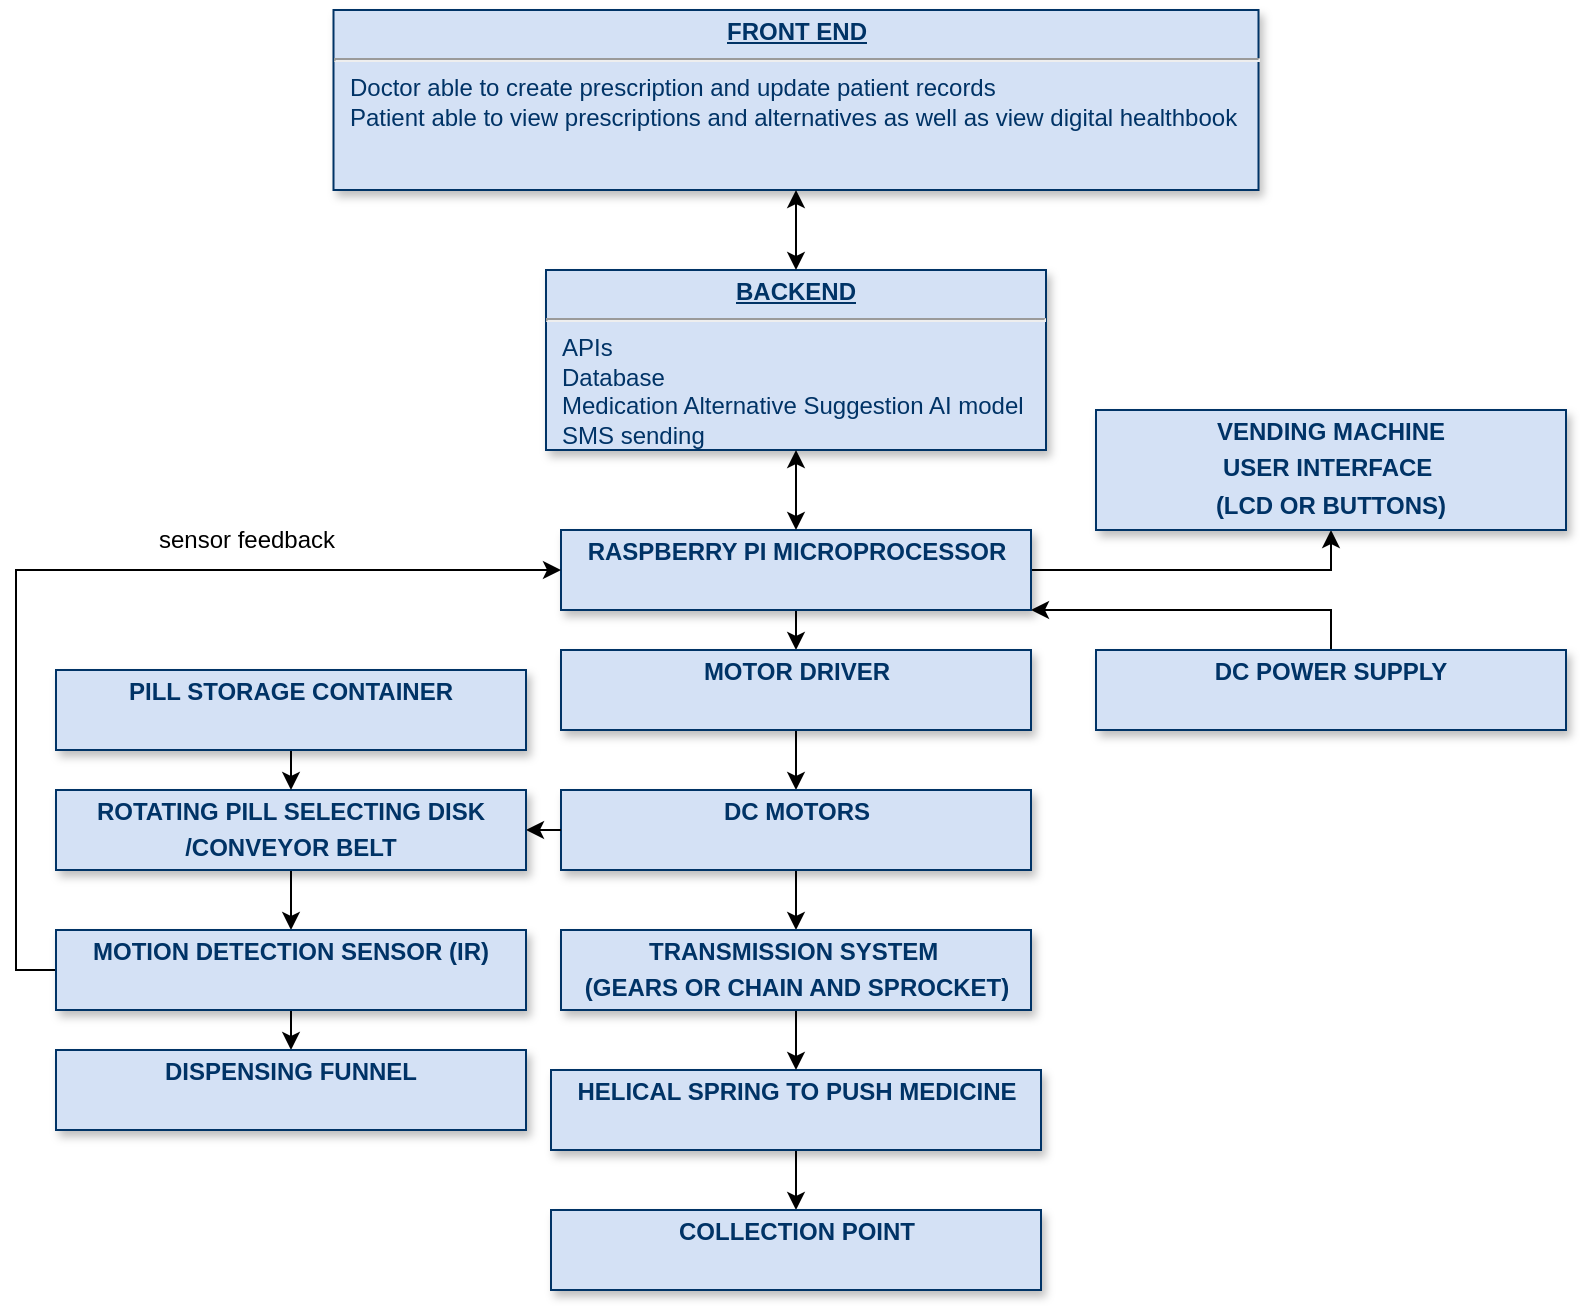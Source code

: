 <mxfile version="24.2.3" type="device">
  <diagram name="Page-1" id="efa7a0a1-bf9b-a30e-e6df-94a7791c09e9">
    <mxGraphModel dx="969" dy="530" grid="1" gridSize="10" guides="1" tooltips="1" connect="1" arrows="1" fold="1" page="1" pageScale="1" pageWidth="826" pageHeight="1169" background="none" math="0" shadow="0">
      <root>
        <mxCell id="0" />
        <mxCell id="1" parent="0" />
        <mxCell id="25" value="&lt;p style=&quot;margin: 0px; margin-top: 4px; text-align: center; text-decoration: underline;&quot;&gt;&lt;b&gt;BACKEND&lt;/b&gt;&lt;/p&gt;&lt;hr&gt;&lt;p style=&quot;margin: 0px; margin-left: 8px;&quot;&gt;APIs&lt;/p&gt;&lt;p style=&quot;margin: 0px; margin-left: 8px;&quot;&gt;Database&lt;/p&gt;&lt;p style=&quot;margin: 0px; margin-left: 8px;&quot;&gt;Medication Alternative Suggestion AI model&lt;/p&gt;&lt;p style=&quot;margin: 0px; margin-left: 8px;&quot;&gt;SMS sending&lt;/p&gt;&lt;p style=&quot;margin: 0px; margin-left: 8px;&quot;&gt;&lt;br&gt;&lt;/p&gt;" style="verticalAlign=top;align=left;overflow=fill;fontSize=12;fontFamily=Helvetica;html=1;strokeColor=#003366;shadow=1;fillColor=#D4E1F5;fontColor=#003366" parent="1" vertex="1">
          <mxGeometry x="305" y="630" width="250" height="90" as="geometry" />
        </mxCell>
        <mxCell id="2jEdtlAb8kNoGngFzu_8-121" style="edgeStyle=orthogonalEdgeStyle;rounded=0;orthogonalLoop=1;jettySize=auto;html=1;exitX=0.5;exitY=1;exitDx=0;exitDy=0;entryX=0.5;entryY=0;entryDx=0;entryDy=0;" edge="1" parent="1" source="2jEdtlAb8kNoGngFzu_8-117" target="2jEdtlAb8kNoGngFzu_8-120">
          <mxGeometry relative="1" as="geometry">
            <mxPoint x="424.571" y="490" as="targetPoint" />
          </mxGeometry>
        </mxCell>
        <mxCell id="2jEdtlAb8kNoGngFzu_8-128" style="edgeStyle=orthogonalEdgeStyle;rounded=0;orthogonalLoop=1;jettySize=auto;html=1;exitX=1;exitY=0.5;exitDx=0;exitDy=0;entryX=0.5;entryY=1;entryDx=0;entryDy=0;" edge="1" parent="1" source="2jEdtlAb8kNoGngFzu_8-117" target="2jEdtlAb8kNoGngFzu_8-127">
          <mxGeometry relative="1" as="geometry" />
        </mxCell>
        <mxCell id="2jEdtlAb8kNoGngFzu_8-152" style="edgeStyle=orthogonalEdgeStyle;rounded=0;orthogonalLoop=1;jettySize=auto;html=1;exitX=0.5;exitY=0;exitDx=0;exitDy=0;entryX=1;entryY=1;entryDx=0;entryDy=0;" edge="1" parent="1" source="2jEdtlAb8kNoGngFzu_8-143" target="2jEdtlAb8kNoGngFzu_8-117">
          <mxGeometry relative="1" as="geometry">
            <Array as="points">
              <mxPoint x="698" y="800" />
            </Array>
          </mxGeometry>
        </mxCell>
        <mxCell id="2jEdtlAb8kNoGngFzu_8-117" value="&lt;p style=&quot;margin: 4px 0px 0px; text-align: center;&quot;&gt;&lt;b&gt;RASPBERRY PI MICROPROCESSOR&lt;/b&gt;&lt;/p&gt;" style="verticalAlign=top;align=left;overflow=fill;fontSize=12;fontFamily=Helvetica;html=1;strokeColor=#003366;shadow=1;fillColor=#D4E1F5;fontColor=#003366" vertex="1" parent="1">
          <mxGeometry x="312.5" y="760" width="235" height="40" as="geometry" />
        </mxCell>
        <mxCell id="2jEdtlAb8kNoGngFzu_8-126" style="edgeStyle=orthogonalEdgeStyle;rounded=0;orthogonalLoop=1;jettySize=auto;html=1;exitX=0.5;exitY=1;exitDx=0;exitDy=0;entryX=0.5;entryY=0;entryDx=0;entryDy=0;" edge="1" parent="1" source="2jEdtlAb8kNoGngFzu_8-118" target="2jEdtlAb8kNoGngFzu_8-125">
          <mxGeometry relative="1" as="geometry" />
        </mxCell>
        <mxCell id="2jEdtlAb8kNoGngFzu_8-118" value="&lt;p style=&quot;margin: 4px 0px 0px; text-align: center;&quot;&gt;&lt;b style=&quot;&quot;&gt;HELICAL SPRING TO PUSH MEDICINE&lt;/b&gt;&lt;/p&gt;" style="verticalAlign=top;align=left;overflow=fill;fontSize=12;fontFamily=Helvetica;html=1;strokeColor=#003366;shadow=1;fillColor=#D4E1F5;fontColor=#003366" vertex="1" parent="1">
          <mxGeometry x="307.5" y="1030" width="245" height="40" as="geometry" />
        </mxCell>
        <mxCell id="2jEdtlAb8kNoGngFzu_8-122" style="edgeStyle=orthogonalEdgeStyle;rounded=0;orthogonalLoop=1;jettySize=auto;html=1;exitX=0.5;exitY=1;exitDx=0;exitDy=0;entryX=0.5;entryY=0;entryDx=0;entryDy=0;" edge="1" parent="1" source="2jEdtlAb8kNoGngFzu_8-120" target="2jEdtlAb8kNoGngFzu_8-123">
          <mxGeometry relative="1" as="geometry" />
        </mxCell>
        <mxCell id="2jEdtlAb8kNoGngFzu_8-120" value="&lt;p style=&quot;margin: 4px 0px 0px; text-align: center;&quot;&gt;&lt;b&gt;MOTOR DRIVER&lt;/b&gt;&lt;/p&gt;" style="verticalAlign=top;align=left;overflow=fill;fontSize=12;fontFamily=Helvetica;html=1;strokeColor=#003366;shadow=1;fillColor=#D4E1F5;fontColor=#003366" vertex="1" parent="1">
          <mxGeometry x="312.5" y="820" width="235" height="40" as="geometry" />
        </mxCell>
        <mxCell id="2jEdtlAb8kNoGngFzu_8-147" style="edgeStyle=orthogonalEdgeStyle;rounded=0;orthogonalLoop=1;jettySize=auto;html=1;exitX=0.5;exitY=1;exitDx=0;exitDy=0;entryX=0.5;entryY=0;entryDx=0;entryDy=0;" edge="1" parent="1" source="2jEdtlAb8kNoGngFzu_8-123" target="2jEdtlAb8kNoGngFzu_8-145">
          <mxGeometry relative="1" as="geometry" />
        </mxCell>
        <mxCell id="2jEdtlAb8kNoGngFzu_8-123" value="&lt;p style=&quot;margin: 4px 0px 0px; text-align: center;&quot;&gt;&lt;b&gt;DC MOTORS&lt;/b&gt;&lt;/p&gt;" style="verticalAlign=top;align=left;overflow=fill;fontSize=12;fontFamily=Helvetica;html=1;strokeColor=#003366;shadow=1;fillColor=#D4E1F5;fontColor=#003366" vertex="1" parent="1">
          <mxGeometry x="312.5" y="890" width="235" height="40" as="geometry" />
        </mxCell>
        <mxCell id="2jEdtlAb8kNoGngFzu_8-125" value="&lt;p style=&quot;margin: 4px 0px 0px; text-align: center;&quot;&gt;&lt;b style=&quot;&quot;&gt;COLLECTION POINT&lt;/b&gt;&lt;/p&gt;" style="verticalAlign=top;align=left;overflow=fill;fontSize=12;fontFamily=Helvetica;html=1;strokeColor=#003366;shadow=1;fillColor=#D4E1F5;fontColor=#003366" vertex="1" parent="1">
          <mxGeometry x="307.5" y="1100" width="245" height="40" as="geometry" />
        </mxCell>
        <mxCell id="2jEdtlAb8kNoGngFzu_8-127" value="&lt;p style=&quot;margin: 4px 0px 0px; text-align: center;&quot;&gt;&lt;b&gt;VENDING MACHINE&lt;/b&gt;&lt;/p&gt;&lt;p style=&quot;margin: 4px 0px 0px; text-align: center;&quot;&gt;&lt;b&gt;USER INTERFACE&amp;nbsp;&lt;/b&gt;&lt;/p&gt;&lt;p style=&quot;margin: 4px 0px 0px; text-align: center;&quot;&gt;&lt;b&gt;(LCD OR BUTTONS)&lt;/b&gt;&lt;/p&gt;" style="verticalAlign=top;align=left;overflow=fill;fontSize=12;fontFamily=Helvetica;html=1;strokeColor=#003366;shadow=1;fillColor=#D4E1F5;fontColor=#003366" vertex="1" parent="1">
          <mxGeometry x="580" y="700" width="235" height="60" as="geometry" />
        </mxCell>
        <mxCell id="2jEdtlAb8kNoGngFzu_8-132" value="&lt;p style=&quot;margin: 0px; margin-top: 4px; text-align: center; text-decoration: underline;&quot;&gt;&lt;b&gt;FRONT END&lt;/b&gt;&lt;/p&gt;&lt;hr&gt;&lt;p style=&quot;margin: 0px; margin-left: 8px;&quot;&gt;Doctor able to create prescription and update patient records&lt;/p&gt;&lt;p style=&quot;margin: 0px; margin-left: 8px;&quot;&gt;Patient able to view prescriptions and alternatives as well as view digital healthbook&lt;/p&gt;" style="verticalAlign=top;align=left;overflow=fill;fontSize=12;fontFamily=Helvetica;html=1;strokeColor=#003366;shadow=1;fillColor=#D4E1F5;fontColor=#003366" vertex="1" parent="1">
          <mxGeometry x="198.75" y="500" width="462.5" height="90" as="geometry" />
        </mxCell>
        <mxCell id="2jEdtlAb8kNoGngFzu_8-133" value="" style="endArrow=classic;startArrow=classic;html=1;rounded=0;entryX=0.5;entryY=1;entryDx=0;entryDy=0;exitX=0.5;exitY=0;exitDx=0;exitDy=0;" edge="1" parent="1" source="25" target="2jEdtlAb8kNoGngFzu_8-132">
          <mxGeometry width="50" height="50" relative="1" as="geometry">
            <mxPoint x="430" y="590" as="sourcePoint" />
            <mxPoint x="430" y="530" as="targetPoint" />
          </mxGeometry>
        </mxCell>
        <mxCell id="2jEdtlAb8kNoGngFzu_8-136" style="edgeStyle=orthogonalEdgeStyle;rounded=0;orthogonalLoop=1;jettySize=auto;html=1;exitX=0;exitY=0.5;exitDx=0;exitDy=0;entryX=1;entryY=0.5;entryDx=0;entryDy=0;" edge="1" parent="1" source="2jEdtlAb8kNoGngFzu_8-123" target="2jEdtlAb8kNoGngFzu_8-135">
          <mxGeometry relative="1" as="geometry" />
        </mxCell>
        <mxCell id="2jEdtlAb8kNoGngFzu_8-141" style="edgeStyle=orthogonalEdgeStyle;rounded=0;orthogonalLoop=1;jettySize=auto;html=1;exitX=0.5;exitY=1;exitDx=0;exitDy=0;entryX=0.5;entryY=0;entryDx=0;entryDy=0;" edge="1" parent="1" source="2jEdtlAb8kNoGngFzu_8-135" target="2jEdtlAb8kNoGngFzu_8-137">
          <mxGeometry relative="1" as="geometry" />
        </mxCell>
        <mxCell id="2jEdtlAb8kNoGngFzu_8-135" value="&lt;p style=&quot;margin: 4px 0px 0px; text-align: center;&quot;&gt;&lt;b&gt;ROTATING PILL SELECTING DISK&lt;/b&gt;&lt;/p&gt;&lt;p style=&quot;margin: 4px 0px 0px; text-align: center;&quot;&gt;&lt;b&gt;/CONVEYOR BELT&lt;/b&gt;&lt;/p&gt;" style="verticalAlign=top;align=left;overflow=fill;fontSize=12;fontFamily=Helvetica;html=1;strokeColor=#003366;shadow=1;fillColor=#D4E1F5;fontColor=#003366" vertex="1" parent="1">
          <mxGeometry x="60" y="890" width="235" height="40" as="geometry" />
        </mxCell>
        <mxCell id="2jEdtlAb8kNoGngFzu_8-142" style="edgeStyle=orthogonalEdgeStyle;rounded=0;orthogonalLoop=1;jettySize=auto;html=1;exitX=0.5;exitY=1;exitDx=0;exitDy=0;entryX=0.5;entryY=0;entryDx=0;entryDy=0;" edge="1" parent="1" source="2jEdtlAb8kNoGngFzu_8-137" target="2jEdtlAb8kNoGngFzu_8-138">
          <mxGeometry relative="1" as="geometry" />
        </mxCell>
        <mxCell id="2jEdtlAb8kNoGngFzu_8-153" style="edgeStyle=orthogonalEdgeStyle;rounded=0;orthogonalLoop=1;jettySize=auto;html=1;exitX=0;exitY=0.5;exitDx=0;exitDy=0;entryX=0;entryY=0.5;entryDx=0;entryDy=0;" edge="1" parent="1" source="2jEdtlAb8kNoGngFzu_8-137" target="2jEdtlAb8kNoGngFzu_8-117">
          <mxGeometry relative="1" as="geometry" />
        </mxCell>
        <mxCell id="2jEdtlAb8kNoGngFzu_8-137" value="&lt;p style=&quot;margin: 4px 0px 0px; text-align: center;&quot;&gt;&lt;b&gt;MOTION DETECTION SENSOR (IR)&lt;/b&gt;&lt;/p&gt;" style="verticalAlign=top;align=left;overflow=fill;fontSize=12;fontFamily=Helvetica;html=1;strokeColor=#003366;shadow=1;fillColor=#D4E1F5;fontColor=#003366" vertex="1" parent="1">
          <mxGeometry x="60" y="960" width="235" height="40" as="geometry" />
        </mxCell>
        <mxCell id="2jEdtlAb8kNoGngFzu_8-138" value="&lt;p style=&quot;margin: 4px 0px 0px; text-align: center;&quot;&gt;&lt;b&gt;DISPENSING FUNNEL&lt;/b&gt;&lt;/p&gt;" style="verticalAlign=top;align=left;overflow=fill;fontSize=12;fontFamily=Helvetica;html=1;strokeColor=#003366;shadow=1;fillColor=#D4E1F5;fontColor=#003366" vertex="1" parent="1">
          <mxGeometry x="60" y="1020" width="235" height="40" as="geometry" />
        </mxCell>
        <mxCell id="2jEdtlAb8kNoGngFzu_8-140" style="edgeStyle=orthogonalEdgeStyle;rounded=0;orthogonalLoop=1;jettySize=auto;html=1;exitX=0.5;exitY=1;exitDx=0;exitDy=0;entryX=0.5;entryY=0;entryDx=0;entryDy=0;" edge="1" parent="1" source="2jEdtlAb8kNoGngFzu_8-139" target="2jEdtlAb8kNoGngFzu_8-135">
          <mxGeometry relative="1" as="geometry" />
        </mxCell>
        <mxCell id="2jEdtlAb8kNoGngFzu_8-139" value="&lt;p style=&quot;margin: 4px 0px 0px; text-align: center;&quot;&gt;&lt;b&gt;PILL STORAGE CONTAINER&lt;/b&gt;&lt;/p&gt;" style="verticalAlign=top;align=left;overflow=fill;fontSize=12;fontFamily=Helvetica;html=1;strokeColor=#003366;shadow=1;fillColor=#D4E1F5;fontColor=#003366" vertex="1" parent="1">
          <mxGeometry x="60" y="830" width="235" height="40" as="geometry" />
        </mxCell>
        <mxCell id="2jEdtlAb8kNoGngFzu_8-143" value="&lt;p style=&quot;margin: 4px 0px 0px; text-align: center;&quot;&gt;&lt;b&gt;DC POWER SUPPLY&lt;/b&gt;&lt;/p&gt;" style="verticalAlign=top;align=left;overflow=fill;fontSize=12;fontFamily=Helvetica;html=1;strokeColor=#003366;shadow=1;fillColor=#D4E1F5;fontColor=#003366" vertex="1" parent="1">
          <mxGeometry x="580" y="820" width="235" height="40" as="geometry" />
        </mxCell>
        <mxCell id="2jEdtlAb8kNoGngFzu_8-148" style="edgeStyle=orthogonalEdgeStyle;rounded=0;orthogonalLoop=1;jettySize=auto;html=1;exitX=0.5;exitY=1;exitDx=0;exitDy=0;" edge="1" parent="1" source="2jEdtlAb8kNoGngFzu_8-145" target="2jEdtlAb8kNoGngFzu_8-118">
          <mxGeometry relative="1" as="geometry" />
        </mxCell>
        <mxCell id="2jEdtlAb8kNoGngFzu_8-145" value="&lt;p style=&quot;margin: 4px 0px 0px; text-align: center;&quot;&gt;&lt;b&gt;TRANSMISSION SYSTEM&amp;nbsp;&lt;/b&gt;&lt;/p&gt;&lt;p style=&quot;margin: 4px 0px 0px; text-align: center;&quot;&gt;&lt;b&gt;(GEARS OR CHAIN AND SPROCKET)&lt;/b&gt;&lt;/p&gt;" style="verticalAlign=top;align=left;overflow=fill;fontSize=12;fontFamily=Helvetica;html=1;strokeColor=#003366;shadow=1;fillColor=#D4E1F5;fontColor=#003366" vertex="1" parent="1">
          <mxGeometry x="312.5" y="960" width="235" height="40" as="geometry" />
        </mxCell>
        <mxCell id="2jEdtlAb8kNoGngFzu_8-151" value="" style="endArrow=classic;startArrow=classic;html=1;rounded=0;entryX=0.5;entryY=1;entryDx=0;entryDy=0;exitX=0.5;exitY=0;exitDx=0;exitDy=0;" edge="1" parent="1" source="2jEdtlAb8kNoGngFzu_8-117" target="25">
          <mxGeometry width="50" height="50" relative="1" as="geometry">
            <mxPoint x="816.5" y="950" as="sourcePoint" />
            <mxPoint x="430" y="730" as="targetPoint" />
            <Array as="points" />
          </mxGeometry>
        </mxCell>
        <mxCell id="2jEdtlAb8kNoGngFzu_8-154" value="sensor feedback" style="text;html=1;align=center;verticalAlign=middle;resizable=0;points=[];autosize=1;strokeColor=none;fillColor=none;" vertex="1" parent="1">
          <mxGeometry x="100" y="750" width="110" height="30" as="geometry" />
        </mxCell>
      </root>
    </mxGraphModel>
  </diagram>
</mxfile>
